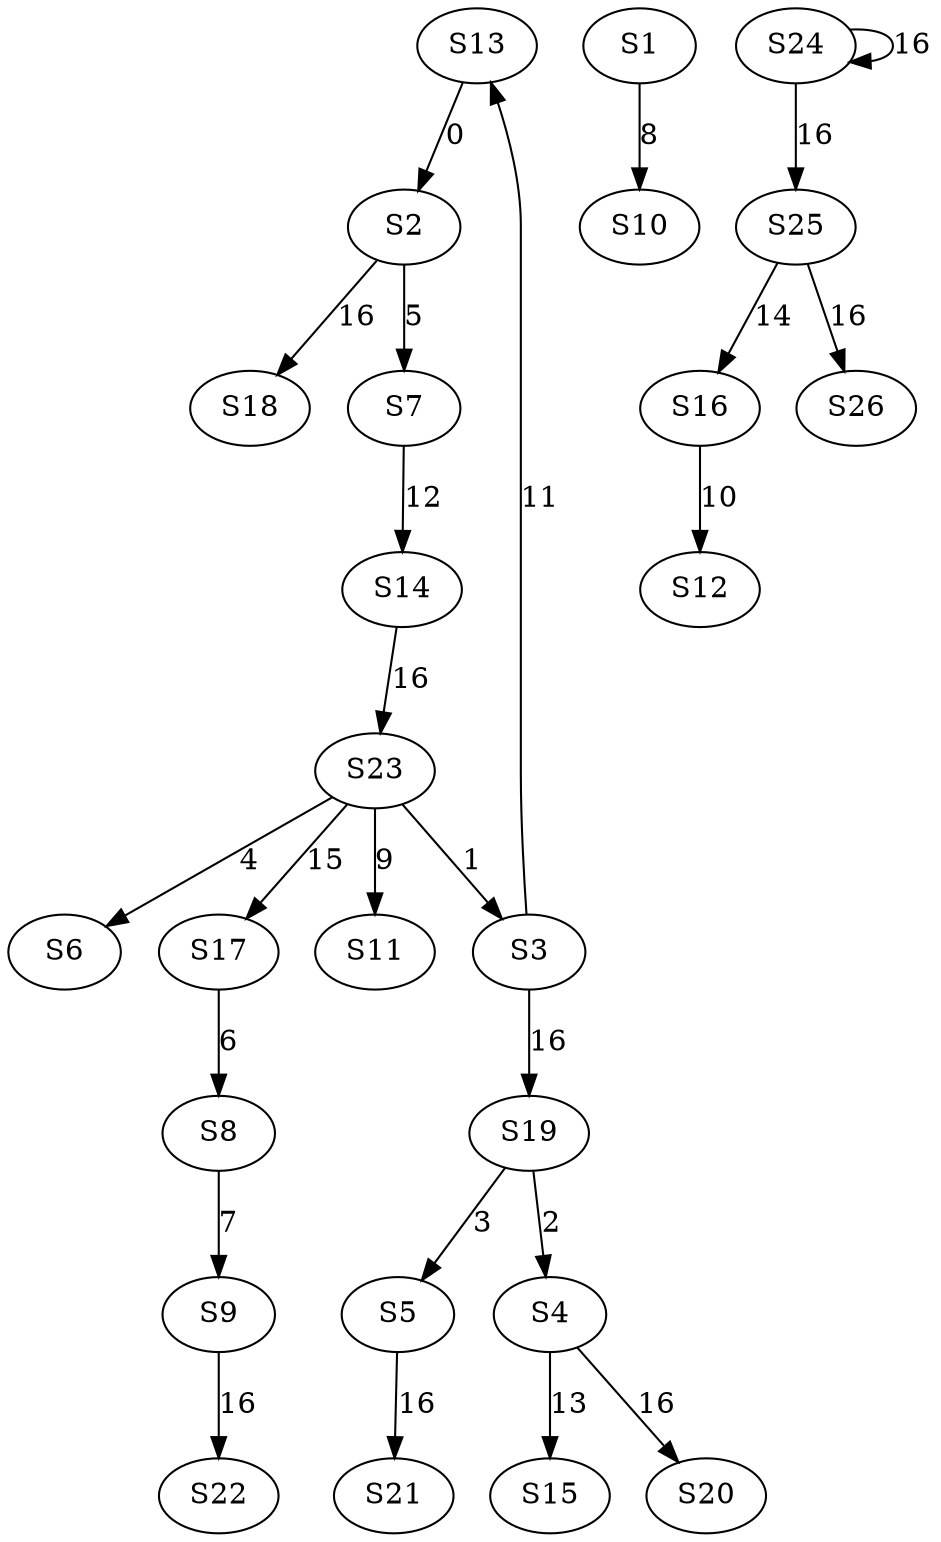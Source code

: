 strict digraph {
	S13 -> S2 [ label = 0 ];
	S23 -> S3 [ label = 1 ];
	S19 -> S4 [ label = 2 ];
	S19 -> S5 [ label = 3 ];
	S23 -> S6 [ label = 4 ];
	S2 -> S7 [ label = 5 ];
	S17 -> S8 [ label = 6 ];
	S8 -> S9 [ label = 7 ];
	S1 -> S10 [ label = 8 ];
	S23 -> S11 [ label = 9 ];
	S16 -> S12 [ label = 10 ];
	S3 -> S13 [ label = 11 ];
	S7 -> S14 [ label = 12 ];
	S4 -> S15 [ label = 13 ];
	S25 -> S16 [ label = 14 ];
	S23 -> S17 [ label = 15 ];
	S2 -> S18 [ label = 16 ];
	S3 -> S19 [ label = 16 ];
	S4 -> S20 [ label = 16 ];
	S5 -> S21 [ label = 16 ];
	S9 -> S22 [ label = 16 ];
	S14 -> S23 [ label = 16 ];
	S24 -> S24 [ label = 16 ];
	S24 -> S25 [ label = 16 ];
	S25 -> S26 [ label = 16 ];
}